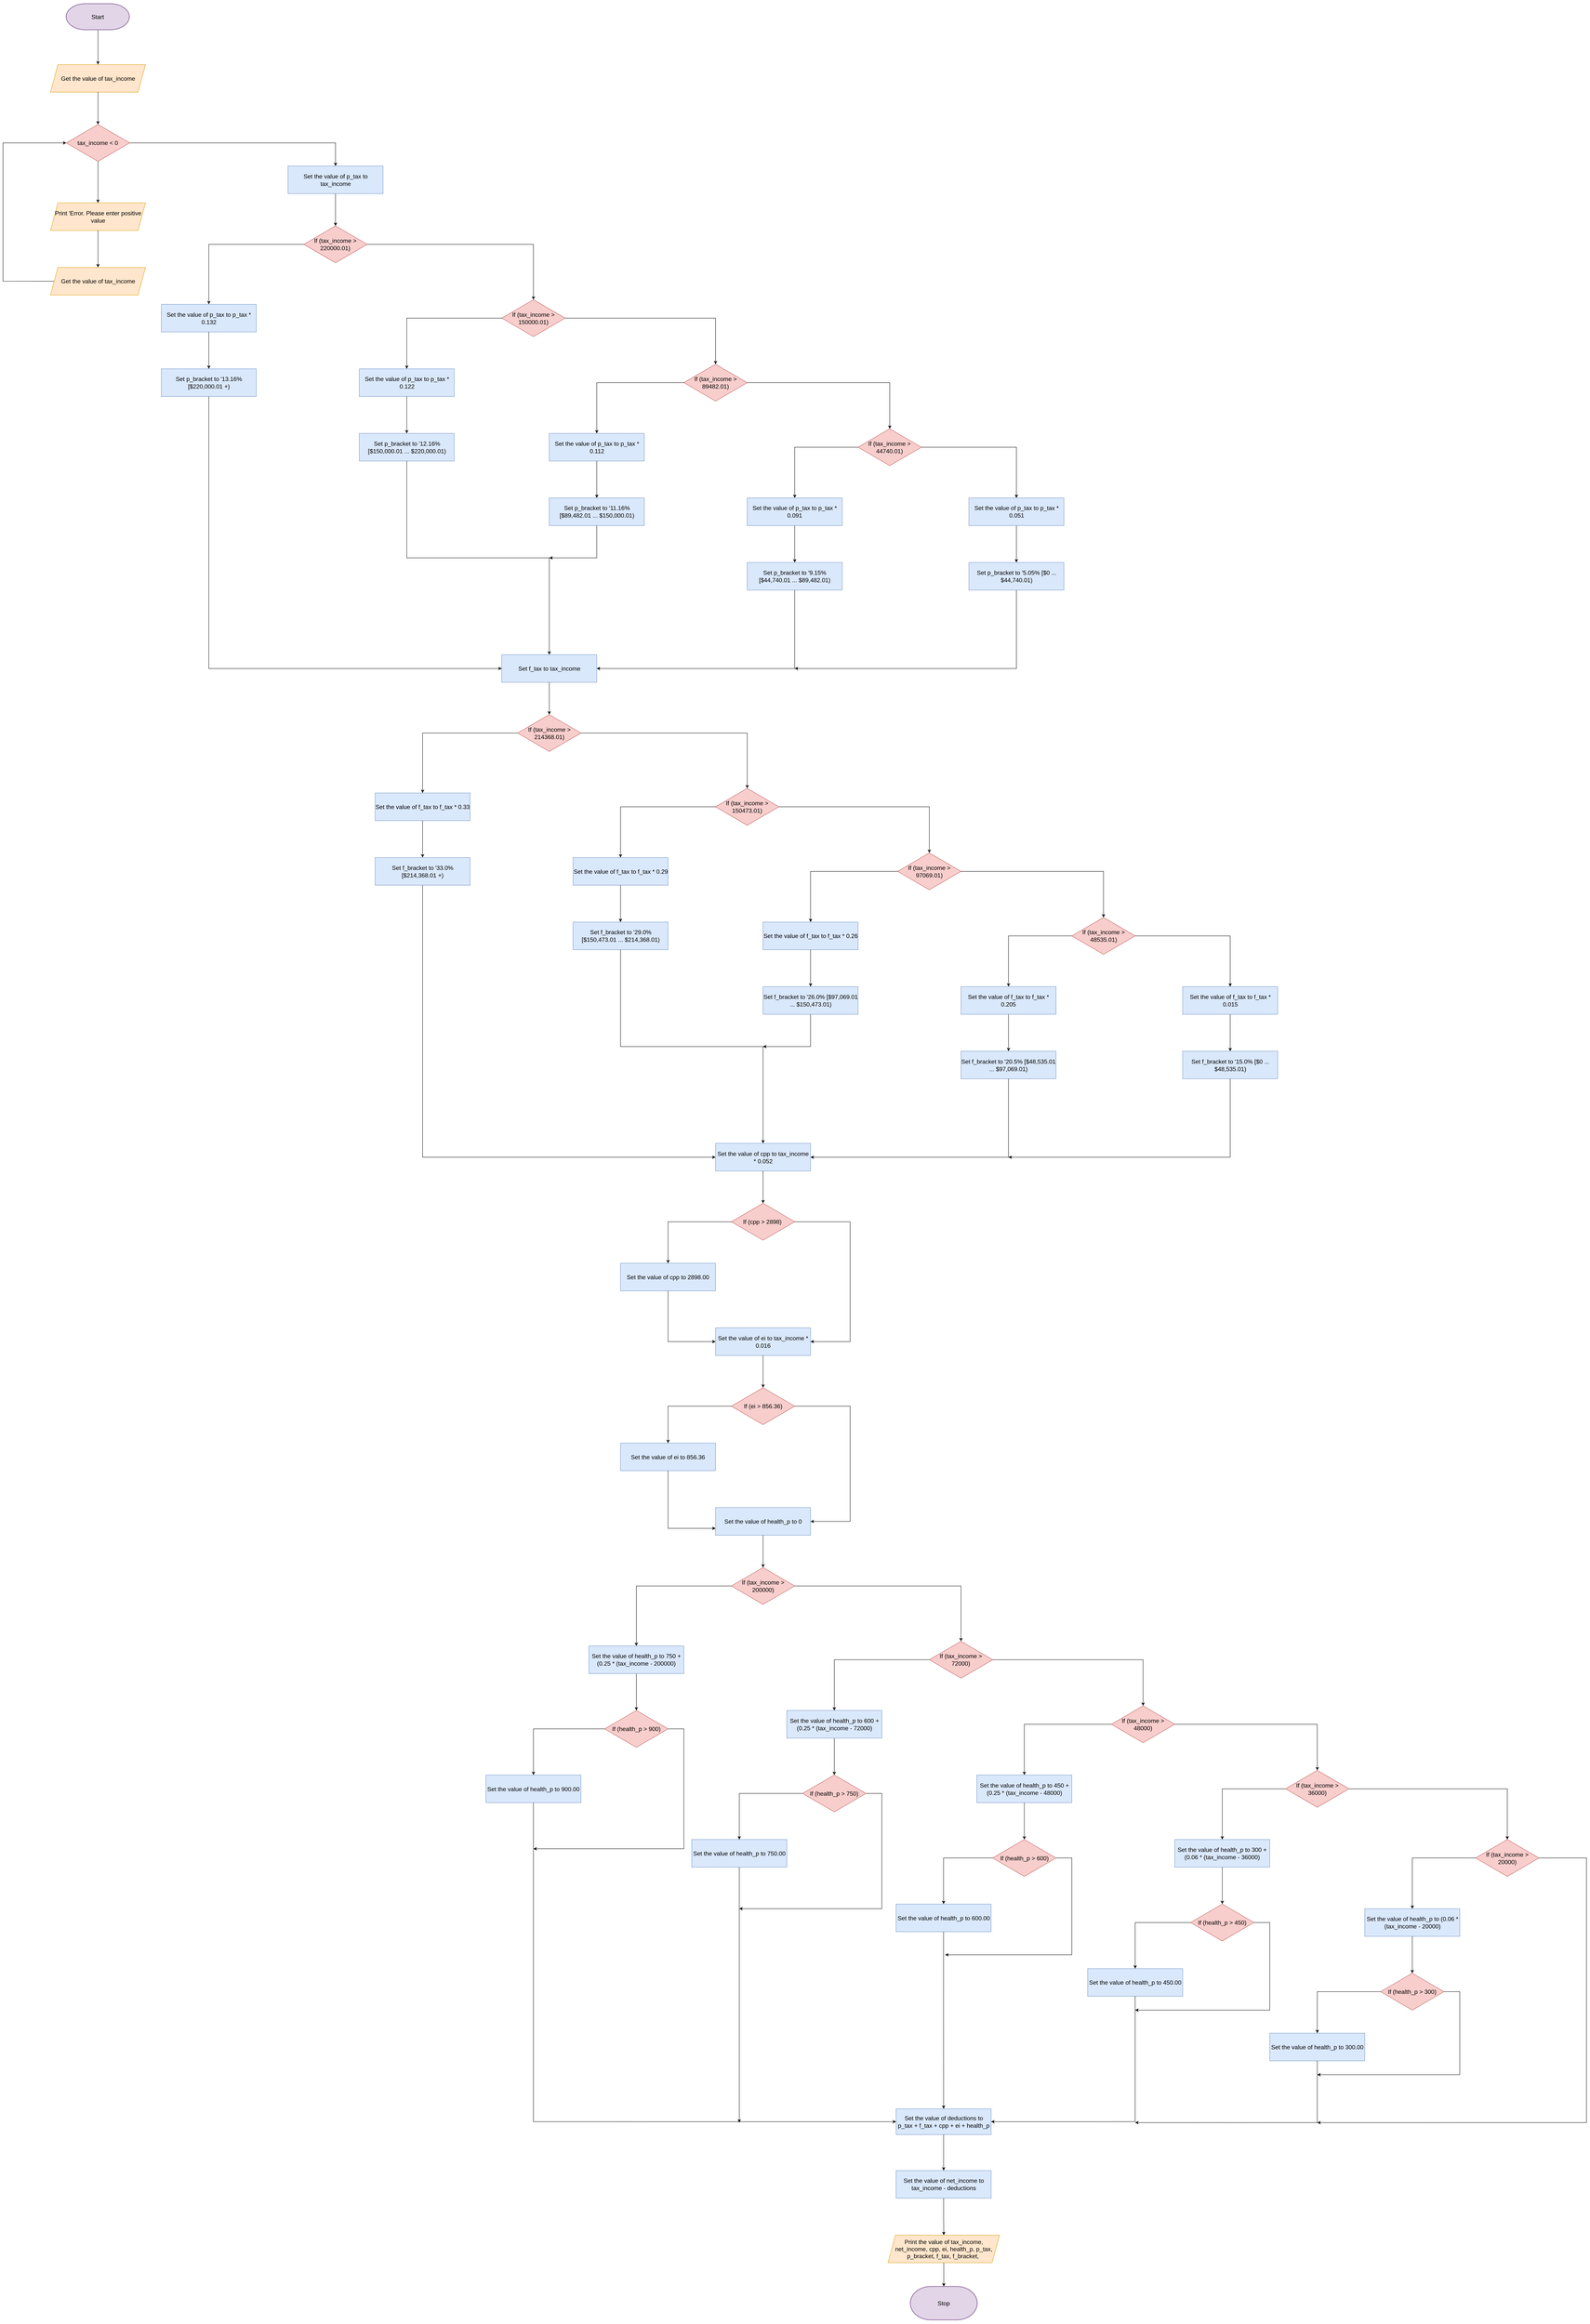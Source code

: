 <mxfile version="14.4.8" type="device"><diagram id="9PiyBF6uT5yYwU9E6iu2" name="Page-1"><mxGraphModel dx="2926" dy="1096" grid="1" gridSize="10" guides="1" tooltips="1" connect="1" arrows="1" fold="1" page="1" pageScale="1" pageWidth="850" pageHeight="1100" background="#ffffff" math="0" shadow="0"><root><mxCell id="0"/><mxCell id="1" parent="0"/><mxCell id="KqTqbx4utxWtxEspjC3V-145" value="" style="group;fillColor=#ffffff;fontSize=16;whiteSpace=wrap;html=1;movable=0;resizable=0;rotatable=0;deletable=0;editable=0;connectable=0;" parent="1" vertex="1" connectable="0"><mxGeometry x="-470" y="190" width="4260" height="6250" as="geometry"/></mxCell><mxCell id="GUfh9QVtUgMhpU-attUE-3" value="" style="edgeStyle=orthogonalEdgeStyle;rounded=0;orthogonalLoop=1;jettySize=auto;html=1;fontSize=16;" parent="KqTqbx4utxWtxEspjC3V-145" edge="1"><mxGeometry relative="1" as="geometry"><mxPoint x="255.6" y="173.611" as="targetPoint"/><mxPoint x="255.6" y="74.405" as="sourcePoint"/></mxGeometry></mxCell><mxCell id="GUfh9QVtUgMhpU-attUE-4" value="Get the value of tax_income" style="shape=parallelogram;perimeter=parallelogramPerimeter;whiteSpace=wrap;html=1;fixedSize=1;fillColor=#ffe6cc;strokeColor=#d79b00;fontSize=16;" parent="KqTqbx4utxWtxEspjC3V-145" vertex="1"><mxGeometry x="127.8" y="173.611" width="255.6" height="74.405" as="geometry"/></mxCell><mxCell id="GUfh9QVtUgMhpU-attUE-5" value="tax_income &amp;lt; 0" style="rhombus;whiteSpace=wrap;html=1;fillColor=#f8cecc;strokeColor=#b85450;fontSize=16;" parent="KqTqbx4utxWtxEspjC3V-145" vertex="1"><mxGeometry x="170.4" y="334.821" width="170.4" height="99.206" as="geometry"/></mxCell><mxCell id="GUfh9QVtUgMhpU-attUE-6" value="" style="edgeStyle=orthogonalEdgeStyle;rounded=0;orthogonalLoop=1;jettySize=auto;html=1;fontSize=16;" parent="KqTqbx4utxWtxEspjC3V-145" source="GUfh9QVtUgMhpU-attUE-4" target="GUfh9QVtUgMhpU-attUE-5" edge="1"><mxGeometry relative="1" as="geometry"/></mxCell><mxCell id="GUfh9QVtUgMhpU-attUE-7" value="Print 'Error. Please enter positive value" style="shape=parallelogram;perimeter=parallelogramPerimeter;whiteSpace=wrap;html=1;fixedSize=1;fillColor=#ffe6cc;strokeColor=#d79b00;fontSize=16;" parent="KqTqbx4utxWtxEspjC3V-145" vertex="1"><mxGeometry x="127.8" y="545.635" width="255.6" height="74.405" as="geometry"/></mxCell><mxCell id="GUfh9QVtUgMhpU-attUE-8" value="" style="edgeStyle=orthogonalEdgeStyle;rounded=0;orthogonalLoop=1;jettySize=auto;html=1;fontSize=16;" parent="KqTqbx4utxWtxEspjC3V-145" source="GUfh9QVtUgMhpU-attUE-5" target="GUfh9QVtUgMhpU-attUE-7" edge="1"><mxGeometry relative="1" as="geometry"/></mxCell><mxCell id="GUfh9QVtUgMhpU-attUE-11" style="edgeStyle=orthogonalEdgeStyle;rounded=0;orthogonalLoop=1;jettySize=auto;html=1;exitX=0;exitY=0.5;exitDx=0;exitDy=0;entryX=0;entryY=0.5;entryDx=0;entryDy=0;fontSize=16;" parent="KqTqbx4utxWtxEspjC3V-145" source="GUfh9QVtUgMhpU-attUE-9" target="GUfh9QVtUgMhpU-attUE-5" edge="1"><mxGeometry relative="1" as="geometry"><Array as="points"><mxPoint y="756.448"/><mxPoint y="384.425"/></Array></mxGeometry></mxCell><mxCell id="GUfh9QVtUgMhpU-attUE-9" value="Get the value of tax_income" style="shape=parallelogram;perimeter=parallelogramPerimeter;whiteSpace=wrap;html=1;fixedSize=1;fillColor=#ffe6cc;strokeColor=#d79b00;fontSize=16;" parent="KqTqbx4utxWtxEspjC3V-145" vertex="1"><mxGeometry x="127.8" y="719.246" width="255.6" height="74.405" as="geometry"/></mxCell><mxCell id="GUfh9QVtUgMhpU-attUE-10" value="" style="edgeStyle=orthogonalEdgeStyle;rounded=0;orthogonalLoop=1;jettySize=auto;html=1;fontSize=16;" parent="KqTqbx4utxWtxEspjC3V-145" source="GUfh9QVtUgMhpU-attUE-7" target="GUfh9QVtUgMhpU-attUE-9" edge="1"><mxGeometry relative="1" as="geometry"/></mxCell><mxCell id="GUfh9QVtUgMhpU-attUE-12" value="Set the value of p_tax to tax_income" style="whiteSpace=wrap;html=1;fillColor=#dae8fc;strokeColor=#6c8ebf;fontSize=16;" parent="KqTqbx4utxWtxEspjC3V-145" vertex="1"><mxGeometry x="766.8" y="446.429" width="255.6" height="74.405" as="geometry"/></mxCell><mxCell id="GUfh9QVtUgMhpU-attUE-13" value="" style="edgeStyle=orthogonalEdgeStyle;rounded=0;orthogonalLoop=1;jettySize=auto;html=1;fontSize=16;" parent="KqTqbx4utxWtxEspjC3V-145" source="GUfh9QVtUgMhpU-attUE-5" target="GUfh9QVtUgMhpU-attUE-12" edge="1"><mxGeometry relative="1" as="geometry"/></mxCell><mxCell id="GUfh9QVtUgMhpU-attUE-14" value="If (tax_income &amp;gt; 220000.01)" style="rhombus;whiteSpace=wrap;html=1;fillColor=#f8cecc;strokeColor=#b85450;fontSize=16;" parent="KqTqbx4utxWtxEspjC3V-145" vertex="1"><mxGeometry x="809.4" y="607.639" width="170.4" height="99.206" as="geometry"/></mxCell><mxCell id="GUfh9QVtUgMhpU-attUE-15" value="" style="edgeStyle=orthogonalEdgeStyle;rounded=0;orthogonalLoop=1;jettySize=auto;html=1;fontSize=16;" parent="KqTqbx4utxWtxEspjC3V-145" source="GUfh9QVtUgMhpU-attUE-12" target="GUfh9QVtUgMhpU-attUE-14" edge="1"><mxGeometry relative="1" as="geometry"/></mxCell><mxCell id="GUfh9QVtUgMhpU-attUE-16" value="Set the value of p_tax to p_tax * 0.132" style="whiteSpace=wrap;html=1;fillColor=#dae8fc;strokeColor=#6c8ebf;fontSize=16;" parent="KqTqbx4utxWtxEspjC3V-145" vertex="1"><mxGeometry x="426" y="818.452" width="255.6" height="74.405" as="geometry"/></mxCell><mxCell id="GUfh9QVtUgMhpU-attUE-17" value="" style="edgeStyle=orthogonalEdgeStyle;rounded=0;orthogonalLoop=1;jettySize=auto;html=1;fontSize=16;" parent="KqTqbx4utxWtxEspjC3V-145" source="GUfh9QVtUgMhpU-attUE-14" target="GUfh9QVtUgMhpU-attUE-16" edge="1"><mxGeometry relative="1" as="geometry"/></mxCell><mxCell id="GUfh9QVtUgMhpU-attUE-18" value="Set p_bracket to '13.16% [$220,000.01 +)" style="whiteSpace=wrap;html=1;fillColor=#dae8fc;strokeColor=#6c8ebf;fontSize=16;" parent="KqTqbx4utxWtxEspjC3V-145" vertex="1"><mxGeometry x="426" y="992.063" width="255.6" height="74.405" as="geometry"/></mxCell><mxCell id="GUfh9QVtUgMhpU-attUE-19" value="" style="edgeStyle=orthogonalEdgeStyle;rounded=0;orthogonalLoop=1;jettySize=auto;html=1;fontSize=16;" parent="KqTqbx4utxWtxEspjC3V-145" source="GUfh9QVtUgMhpU-attUE-16" target="GUfh9QVtUgMhpU-attUE-18" edge="1"><mxGeometry relative="1" as="geometry"/></mxCell><mxCell id="GUfh9QVtUgMhpU-attUE-20" value="&lt;span style=&quot;font-size: 16px;&quot;&gt;If (tax_income &amp;gt; 150000.01)&lt;/span&gt;" style="rhombus;whiteSpace=wrap;html=1;fillColor=#f8cecc;strokeColor=#b85450;fontSize=16;" parent="KqTqbx4utxWtxEspjC3V-145" vertex="1"><mxGeometry x="1341.9" y="806.052" width="170.4" height="99.206" as="geometry"/></mxCell><mxCell id="GUfh9QVtUgMhpU-attUE-21" value="" style="edgeStyle=orthogonalEdgeStyle;rounded=0;orthogonalLoop=1;jettySize=auto;html=1;fontSize=16;" parent="KqTqbx4utxWtxEspjC3V-145" source="GUfh9QVtUgMhpU-attUE-14" target="GUfh9QVtUgMhpU-attUE-20" edge="1"><mxGeometry relative="1" as="geometry"/></mxCell><mxCell id="GUfh9QVtUgMhpU-attUE-22" value="&lt;span style=&quot;font-size: 16px;&quot;&gt;Set the value of p_tax to p_tax * 0.122&lt;/span&gt;" style="whiteSpace=wrap;html=1;fillColor=#dae8fc;strokeColor=#6c8ebf;fontSize=16;" parent="KqTqbx4utxWtxEspjC3V-145" vertex="1"><mxGeometry x="958.5" y="992.063" width="255.6" height="74.405" as="geometry"/></mxCell><mxCell id="GUfh9QVtUgMhpU-attUE-23" value="" style="edgeStyle=orthogonalEdgeStyle;rounded=0;orthogonalLoop=1;jettySize=auto;html=1;fontSize=16;" parent="KqTqbx4utxWtxEspjC3V-145" source="GUfh9QVtUgMhpU-attUE-20" target="GUfh9QVtUgMhpU-attUE-22" edge="1"><mxGeometry relative="1" as="geometry"/></mxCell><mxCell id="GUfh9QVtUgMhpU-attUE-24" value="&lt;span style=&quot;font-size: 16px;&quot;&gt;Set p_bracket to '12.16% [$150,000.01 ... $220,000.01)&lt;/span&gt;" style="whiteSpace=wrap;html=1;fillColor=#dae8fc;strokeColor=#6c8ebf;fontSize=16;" parent="KqTqbx4utxWtxEspjC3V-145" vertex="1"><mxGeometry x="958.5" y="1165.675" width="255.6" height="74.405" as="geometry"/></mxCell><mxCell id="GUfh9QVtUgMhpU-attUE-25" value="" style="edgeStyle=orthogonalEdgeStyle;rounded=0;orthogonalLoop=1;jettySize=auto;html=1;fontSize=16;" parent="KqTqbx4utxWtxEspjC3V-145" source="GUfh9QVtUgMhpU-attUE-22" target="GUfh9QVtUgMhpU-attUE-24" edge="1"><mxGeometry relative="1" as="geometry"/></mxCell><mxCell id="GUfh9QVtUgMhpU-attUE-26" value="&lt;span style=&quot;font-size: 16px;&quot;&gt;If (tax_income &amp;gt; 89482.01)&lt;/span&gt;" style="rhombus;whiteSpace=wrap;html=1;fillColor=#f8cecc;strokeColor=#b85450;fontSize=16;" parent="KqTqbx4utxWtxEspjC3V-145" vertex="1"><mxGeometry x="1831.8" y="979.663" width="170.4" height="99.206" as="geometry"/></mxCell><mxCell id="GUfh9QVtUgMhpU-attUE-27" value="" style="edgeStyle=orthogonalEdgeStyle;rounded=0;orthogonalLoop=1;jettySize=auto;html=1;fontSize=16;" parent="KqTqbx4utxWtxEspjC3V-145" source="GUfh9QVtUgMhpU-attUE-20" target="GUfh9QVtUgMhpU-attUE-26" edge="1"><mxGeometry relative="1" as="geometry"/></mxCell><mxCell id="GUfh9QVtUgMhpU-attUE-28" value="&lt;span style=&quot;font-size: 16px;&quot;&gt;Set the value of p_tax to p_tax * 0.112&lt;/span&gt;" style="whiteSpace=wrap;html=1;fillColor=#dae8fc;strokeColor=#6c8ebf;fontSize=16;" parent="KqTqbx4utxWtxEspjC3V-145" vertex="1"><mxGeometry x="1469.7" y="1165.675" width="255.6" height="74.405" as="geometry"/></mxCell><mxCell id="GUfh9QVtUgMhpU-attUE-29" value="" style="edgeStyle=orthogonalEdgeStyle;rounded=0;orthogonalLoop=1;jettySize=auto;html=1;fontSize=16;" parent="KqTqbx4utxWtxEspjC3V-145" source="GUfh9QVtUgMhpU-attUE-26" target="GUfh9QVtUgMhpU-attUE-28" edge="1"><mxGeometry relative="1" as="geometry"/></mxCell><mxCell id="KqTqbx4utxWtxEspjC3V-4" style="edgeStyle=orthogonalEdgeStyle;rounded=0;orthogonalLoop=1;jettySize=auto;html=1;exitX=0.5;exitY=1;exitDx=0;exitDy=0;fontSize=16;" parent="KqTqbx4utxWtxEspjC3V-145" source="GUfh9QVtUgMhpU-attUE-30" edge="1"><mxGeometry relative="1" as="geometry"><mxPoint x="1469.7" y="1500.496" as="targetPoint"/><Array as="points"><mxPoint x="1597.5" y="1500.496"/><mxPoint x="1469.7" y="1500.496"/></Array></mxGeometry></mxCell><mxCell id="GUfh9QVtUgMhpU-attUE-30" value="&lt;span style=&quot;font-size: 16px;&quot;&gt;Set p_bracket to '11.16% [$89,482.01 ... $150,000.01)&lt;/span&gt;" style="whiteSpace=wrap;html=1;fillColor=#dae8fc;strokeColor=#6c8ebf;fontSize=16;" parent="KqTqbx4utxWtxEspjC3V-145" vertex="1"><mxGeometry x="1469.7" y="1339.286" width="255.6" height="74.405" as="geometry"/></mxCell><mxCell id="GUfh9QVtUgMhpU-attUE-31" value="" style="edgeStyle=orthogonalEdgeStyle;rounded=0;orthogonalLoop=1;jettySize=auto;html=1;fontSize=16;" parent="KqTqbx4utxWtxEspjC3V-145" source="GUfh9QVtUgMhpU-attUE-28" target="GUfh9QVtUgMhpU-attUE-30" edge="1"><mxGeometry relative="1" as="geometry"/></mxCell><mxCell id="GUfh9QVtUgMhpU-attUE-32" value="&lt;span style=&quot;white-space: normal; font-size: 16px;&quot;&gt;If (tax_income &amp;gt; 44740.01)&lt;/span&gt;" style="rhombus;whiteSpace=wrap;html=1;fillColor=#f8cecc;strokeColor=#b85450;fontSize=16;" parent="KqTqbx4utxWtxEspjC3V-145" vertex="1"><mxGeometry x="2300.4" y="1153.274" width="170.4" height="99.206" as="geometry"/></mxCell><mxCell id="GUfh9QVtUgMhpU-attUE-33" value="" style="edgeStyle=orthogonalEdgeStyle;rounded=0;orthogonalLoop=1;jettySize=auto;html=1;fontSize=16;" parent="KqTqbx4utxWtxEspjC3V-145" source="GUfh9QVtUgMhpU-attUE-26" target="GUfh9QVtUgMhpU-attUE-32" edge="1"><mxGeometry relative="1" as="geometry"/></mxCell><mxCell id="GUfh9QVtUgMhpU-attUE-34" value="&lt;span style=&quot;font-size: 16px;&quot;&gt;Set the value of p_tax to p_tax * 0.091&lt;/span&gt;" style="whiteSpace=wrap;html=1;fillColor=#dae8fc;strokeColor=#6c8ebf;fontSize=16;" parent="KqTqbx4utxWtxEspjC3V-145" vertex="1"><mxGeometry x="2002.2" y="1339.286" width="255.6" height="74.405" as="geometry"/></mxCell><mxCell id="GUfh9QVtUgMhpU-attUE-35" value="" style="edgeStyle=orthogonalEdgeStyle;rounded=0;orthogonalLoop=1;jettySize=auto;html=1;fontSize=16;" parent="KqTqbx4utxWtxEspjC3V-145" source="GUfh9QVtUgMhpU-attUE-32" target="GUfh9QVtUgMhpU-attUE-34" edge="1"><mxGeometry relative="1" as="geometry"/></mxCell><mxCell id="GUfh9QVtUgMhpU-attUE-36" value="&lt;span style=&quot;font-size: 16px;&quot;&gt;Set p_bracket to '9.15% [$44,740.01 ... $89,482.01)&lt;/span&gt;" style="whiteSpace=wrap;html=1;fillColor=#dae8fc;strokeColor=#6c8ebf;fontSize=16;" parent="KqTqbx4utxWtxEspjC3V-145" vertex="1"><mxGeometry x="2002.2" y="1512.897" width="255.6" height="74.405" as="geometry"/></mxCell><mxCell id="GUfh9QVtUgMhpU-attUE-37" value="" style="edgeStyle=orthogonalEdgeStyle;rounded=0;orthogonalLoop=1;jettySize=auto;html=1;fontSize=16;" parent="KqTqbx4utxWtxEspjC3V-145" source="GUfh9QVtUgMhpU-attUE-34" target="GUfh9QVtUgMhpU-attUE-36" edge="1"><mxGeometry relative="1" as="geometry"/></mxCell><mxCell id="GUfh9QVtUgMhpU-attUE-41" value="&lt;span style=&quot;font-size: 16px;&quot;&gt;Set the value of p_tax to p_tax * 0.051&lt;/span&gt;" style="whiteSpace=wrap;html=1;fillColor=#dae8fc;strokeColor=#6c8ebf;fontSize=16;" parent="KqTqbx4utxWtxEspjC3V-145" vertex="1"><mxGeometry x="2598.6" y="1339.286" width="255.6" height="74.405" as="geometry"/></mxCell><mxCell id="GUfh9QVtUgMhpU-attUE-42" value="" style="edgeStyle=orthogonalEdgeStyle;rounded=0;orthogonalLoop=1;jettySize=auto;html=1;fontSize=16;" parent="KqTqbx4utxWtxEspjC3V-145" source="GUfh9QVtUgMhpU-attUE-32" target="GUfh9QVtUgMhpU-attUE-41" edge="1"><mxGeometry relative="1" as="geometry"/></mxCell><mxCell id="KqTqbx4utxWtxEspjC3V-6" style="edgeStyle=orthogonalEdgeStyle;rounded=0;orthogonalLoop=1;jettySize=auto;html=1;exitX=0.5;exitY=1;exitDx=0;exitDy=0;fontSize=16;" parent="KqTqbx4utxWtxEspjC3V-145" source="GUfh9QVtUgMhpU-attUE-43" edge="1"><mxGeometry relative="1" as="geometry"><mxPoint x="2130" y="1798.115" as="targetPoint"/><Array as="points"><mxPoint x="2726.4" y="1798.115"/></Array></mxGeometry></mxCell><mxCell id="GUfh9QVtUgMhpU-attUE-43" value="&lt;span style=&quot;font-size: 16px;&quot;&gt;Set p_bracket to '5.05% [$0 ... $44,740.01)&lt;/span&gt;" style="whiteSpace=wrap;html=1;fillColor=#dae8fc;strokeColor=#6c8ebf;fontSize=16;" parent="KqTqbx4utxWtxEspjC3V-145" vertex="1"><mxGeometry x="2598.6" y="1512.897" width="255.6" height="74.405" as="geometry"/></mxCell><mxCell id="GUfh9QVtUgMhpU-attUE-44" value="" style="edgeStyle=orthogonalEdgeStyle;rounded=0;orthogonalLoop=1;jettySize=auto;html=1;fontSize=16;" parent="KqTqbx4utxWtxEspjC3V-145" source="GUfh9QVtUgMhpU-attUE-41" target="GUfh9QVtUgMhpU-attUE-43" edge="1"><mxGeometry relative="1" as="geometry"/></mxCell><mxCell id="KqTqbx4utxWtxEspjC3V-1" value="Set f_tax to tax_income" style="rounded=0;whiteSpace=wrap;html=1;fillColor=#dae8fc;strokeColor=#6c8ebf;fontSize=16;" parent="KqTqbx4utxWtxEspjC3V-145" vertex="1"><mxGeometry x="1341.9" y="1760.913" width="255.6" height="74.405" as="geometry"/></mxCell><mxCell id="KqTqbx4utxWtxEspjC3V-2" style="edgeStyle=orthogonalEdgeStyle;rounded=0;orthogonalLoop=1;jettySize=auto;html=1;exitX=0.5;exitY=1;exitDx=0;exitDy=0;entryX=0;entryY=0.5;entryDx=0;entryDy=0;fontSize=16;" parent="KqTqbx4utxWtxEspjC3V-145" source="GUfh9QVtUgMhpU-attUE-18" target="KqTqbx4utxWtxEspjC3V-1" edge="1"><mxGeometry relative="1" as="geometry"/></mxCell><mxCell id="KqTqbx4utxWtxEspjC3V-3" style="edgeStyle=orthogonalEdgeStyle;rounded=0;orthogonalLoop=1;jettySize=auto;html=1;exitX=0.5;exitY=1;exitDx=0;exitDy=0;entryX=0.5;entryY=0;entryDx=0;entryDy=0;fontSize=16;" parent="KqTqbx4utxWtxEspjC3V-145" source="GUfh9QVtUgMhpU-attUE-24" target="KqTqbx4utxWtxEspjC3V-1" edge="1"><mxGeometry relative="1" as="geometry"/></mxCell><mxCell id="KqTqbx4utxWtxEspjC3V-5" style="edgeStyle=orthogonalEdgeStyle;rounded=0;orthogonalLoop=1;jettySize=auto;html=1;exitX=0.5;exitY=1;exitDx=0;exitDy=0;entryX=1;entryY=0.5;entryDx=0;entryDy=0;fontSize=16;" parent="KqTqbx4utxWtxEspjC3V-145" source="GUfh9QVtUgMhpU-attUE-36" target="KqTqbx4utxWtxEspjC3V-1" edge="1"><mxGeometry relative="1" as="geometry"/></mxCell><mxCell id="KqTqbx4utxWtxEspjC3V-10" value="If (tax_income &amp;gt; 214368.01)" style="rhombus;whiteSpace=wrap;html=1;fillColor=#f8cecc;strokeColor=#b85450;fontSize=16;" parent="KqTqbx4utxWtxEspjC3V-145" vertex="1"><mxGeometry x="1384.5" y="1922.123" width="170.4" height="99.206" as="geometry"/></mxCell><mxCell id="KqTqbx4utxWtxEspjC3V-41" style="edgeStyle=orthogonalEdgeStyle;rounded=0;orthogonalLoop=1;jettySize=auto;html=1;exitX=0.5;exitY=1;exitDx=0;exitDy=0;entryX=0.5;entryY=0;entryDx=0;entryDy=0;fontSize=16;" parent="KqTqbx4utxWtxEspjC3V-145" source="KqTqbx4utxWtxEspjC3V-1" target="KqTqbx4utxWtxEspjC3V-10" edge="1"><mxGeometry relative="1" as="geometry"/></mxCell><mxCell id="KqTqbx4utxWtxEspjC3V-12" value="Set the value of f_tax to f_tax * 0.33" style="whiteSpace=wrap;html=1;fillColor=#dae8fc;strokeColor=#6c8ebf;fontSize=16;" parent="KqTqbx4utxWtxEspjC3V-145" vertex="1"><mxGeometry x="1001.1" y="2132.937" width="255.6" height="74.405" as="geometry"/></mxCell><mxCell id="KqTqbx4utxWtxEspjC3V-8" value="" style="edgeStyle=orthogonalEdgeStyle;rounded=0;orthogonalLoop=1;jettySize=auto;html=1;fontSize=16;" parent="KqTqbx4utxWtxEspjC3V-145" source="KqTqbx4utxWtxEspjC3V-10" target="KqTqbx4utxWtxEspjC3V-12" edge="1"><mxGeometry relative="1" as="geometry"/></mxCell><mxCell id="KqTqbx4utxWtxEspjC3V-14" value="Set f_bracket to '33.0% [$214,368.01 +)" style="whiteSpace=wrap;html=1;fillColor=#dae8fc;strokeColor=#6c8ebf;fontSize=16;" parent="KqTqbx4utxWtxEspjC3V-145" vertex="1"><mxGeometry x="1001.1" y="2306.548" width="255.6" height="74.405" as="geometry"/></mxCell><mxCell id="KqTqbx4utxWtxEspjC3V-11" value="" style="edgeStyle=orthogonalEdgeStyle;rounded=0;orthogonalLoop=1;jettySize=auto;html=1;fontSize=16;" parent="KqTqbx4utxWtxEspjC3V-145" source="KqTqbx4utxWtxEspjC3V-12" target="KqTqbx4utxWtxEspjC3V-14" edge="1"><mxGeometry relative="1" as="geometry"/></mxCell><mxCell id="KqTqbx4utxWtxEspjC3V-17" value="&lt;span style=&quot;font-size: 16px;&quot;&gt;If (tax_income &amp;gt; 150473.01)&lt;/span&gt;" style="rhombus;whiteSpace=wrap;html=1;fillColor=#f8cecc;strokeColor=#b85450;fontSize=16;" parent="KqTqbx4utxWtxEspjC3V-145" vertex="1"><mxGeometry x="1917" y="2120.536" width="170.4" height="99.206" as="geometry"/></mxCell><mxCell id="KqTqbx4utxWtxEspjC3V-9" value="" style="edgeStyle=orthogonalEdgeStyle;rounded=0;orthogonalLoop=1;jettySize=auto;html=1;fontSize=16;" parent="KqTqbx4utxWtxEspjC3V-145" source="KqTqbx4utxWtxEspjC3V-10" target="KqTqbx4utxWtxEspjC3V-17" edge="1"><mxGeometry relative="1" as="geometry"/></mxCell><mxCell id="KqTqbx4utxWtxEspjC3V-19" value="&lt;span style=&quot;font-size: 16px;&quot;&gt;Set the value of f_tax to f_tax * 0.29&lt;/span&gt;" style="whiteSpace=wrap;html=1;fillColor=#dae8fc;strokeColor=#6c8ebf;fontSize=16;" parent="KqTqbx4utxWtxEspjC3V-145" vertex="1"><mxGeometry x="1533.6" y="2306.548" width="255.6" height="74.405" as="geometry"/></mxCell><mxCell id="KqTqbx4utxWtxEspjC3V-15" value="" style="edgeStyle=orthogonalEdgeStyle;rounded=0;orthogonalLoop=1;jettySize=auto;html=1;fontSize=16;" parent="KqTqbx4utxWtxEspjC3V-145" source="KqTqbx4utxWtxEspjC3V-17" target="KqTqbx4utxWtxEspjC3V-19" edge="1"><mxGeometry relative="1" as="geometry"/></mxCell><mxCell id="KqTqbx4utxWtxEspjC3V-21" value="&lt;span style=&quot;font-size: 16px;&quot;&gt;Set f_bracket to '29.0% [$150,473.01 ... $214,368.01)&lt;/span&gt;" style="whiteSpace=wrap;html=1;fillColor=#dae8fc;strokeColor=#6c8ebf;fontSize=16;" parent="KqTqbx4utxWtxEspjC3V-145" vertex="1"><mxGeometry x="1533.6" y="2480.159" width="255.6" height="74.405" as="geometry"/></mxCell><mxCell id="KqTqbx4utxWtxEspjC3V-18" value="" style="edgeStyle=orthogonalEdgeStyle;rounded=0;orthogonalLoop=1;jettySize=auto;html=1;fontSize=16;" parent="KqTqbx4utxWtxEspjC3V-145" source="KqTqbx4utxWtxEspjC3V-19" target="KqTqbx4utxWtxEspjC3V-21" edge="1"><mxGeometry relative="1" as="geometry"/></mxCell><mxCell id="KqTqbx4utxWtxEspjC3V-24" value="&lt;span style=&quot;font-size: 16px;&quot;&gt;If (tax_income &amp;gt; 97069.01)&lt;/span&gt;" style="rhombus;whiteSpace=wrap;html=1;fillColor=#f8cecc;strokeColor=#b85450;fontSize=16;" parent="KqTqbx4utxWtxEspjC3V-145" vertex="1"><mxGeometry x="2406.9" y="2294.147" width="170.4" height="99.206" as="geometry"/></mxCell><mxCell id="KqTqbx4utxWtxEspjC3V-16" value="" style="edgeStyle=orthogonalEdgeStyle;rounded=0;orthogonalLoop=1;jettySize=auto;html=1;fontSize=16;" parent="KqTqbx4utxWtxEspjC3V-145" source="KqTqbx4utxWtxEspjC3V-17" target="KqTqbx4utxWtxEspjC3V-24" edge="1"><mxGeometry relative="1" as="geometry"/></mxCell><mxCell id="KqTqbx4utxWtxEspjC3V-26" value="&lt;span style=&quot;font-size: 16px;&quot;&gt;Set the value of f_tax to f_tax * 0.26&lt;/span&gt;" style="whiteSpace=wrap;html=1;fillColor=#dae8fc;strokeColor=#6c8ebf;fontSize=16;" parent="KqTqbx4utxWtxEspjC3V-145" vertex="1"><mxGeometry x="2044.8" y="2480.159" width="255.6" height="74.405" as="geometry"/></mxCell><mxCell id="KqTqbx4utxWtxEspjC3V-22" value="" style="edgeStyle=orthogonalEdgeStyle;rounded=0;orthogonalLoop=1;jettySize=auto;html=1;fontSize=16;" parent="KqTqbx4utxWtxEspjC3V-145" source="KqTqbx4utxWtxEspjC3V-24" target="KqTqbx4utxWtxEspjC3V-26" edge="1"><mxGeometry relative="1" as="geometry"/></mxCell><mxCell id="KqTqbx4utxWtxEspjC3V-27" style="edgeStyle=orthogonalEdgeStyle;rounded=0;orthogonalLoop=1;jettySize=auto;html=1;exitX=0.5;exitY=1;exitDx=0;exitDy=0;fontSize=16;" parent="KqTqbx4utxWtxEspjC3V-145" source="KqTqbx4utxWtxEspjC3V-28" edge="1"><mxGeometry relative="1" as="geometry"><mxPoint x="2044.8" y="2814.98" as="targetPoint"/><Array as="points"><mxPoint x="2172.6" y="2814.98"/><mxPoint x="2044.8" y="2814.98"/></Array></mxGeometry></mxCell><mxCell id="KqTqbx4utxWtxEspjC3V-28" value="&lt;span style=&quot;font-size: 16px;&quot;&gt;Set f_bracket to '26.0% [$97,069.01 ... $150,473.01)&lt;/span&gt;" style="whiteSpace=wrap;html=1;fillColor=#dae8fc;strokeColor=#6c8ebf;fontSize=16;" parent="KqTqbx4utxWtxEspjC3V-145" vertex="1"><mxGeometry x="2044.8" y="2653.77" width="255.6" height="74.405" as="geometry"/></mxCell><mxCell id="KqTqbx4utxWtxEspjC3V-25" value="" style="edgeStyle=orthogonalEdgeStyle;rounded=0;orthogonalLoop=1;jettySize=auto;html=1;fontSize=16;" parent="KqTqbx4utxWtxEspjC3V-145" source="KqTqbx4utxWtxEspjC3V-26" target="KqTqbx4utxWtxEspjC3V-28" edge="1"><mxGeometry relative="1" as="geometry"/></mxCell><mxCell id="KqTqbx4utxWtxEspjC3V-31" value="&lt;span style=&quot;white-space: normal; font-size: 16px;&quot;&gt;If (tax_income &amp;gt; 48535.01)&lt;/span&gt;" style="rhombus;whiteSpace=wrap;html=1;fillColor=#f8cecc;strokeColor=#b85450;fontSize=16;" parent="KqTqbx4utxWtxEspjC3V-145" vertex="1"><mxGeometry x="2875.5" y="2467.758" width="170.4" height="99.206" as="geometry"/></mxCell><mxCell id="KqTqbx4utxWtxEspjC3V-23" value="" style="edgeStyle=orthogonalEdgeStyle;rounded=0;orthogonalLoop=1;jettySize=auto;html=1;fontSize=16;" parent="KqTqbx4utxWtxEspjC3V-145" source="KqTqbx4utxWtxEspjC3V-24" target="KqTqbx4utxWtxEspjC3V-31" edge="1"><mxGeometry relative="1" as="geometry"/></mxCell><mxCell id="KqTqbx4utxWtxEspjC3V-33" value="&lt;span style=&quot;font-size: 16px;&quot;&gt;Set the value of f_tax to f_tax * 0.205&lt;/span&gt;" style="whiteSpace=wrap;html=1;fillColor=#dae8fc;strokeColor=#6c8ebf;fontSize=16;" parent="KqTqbx4utxWtxEspjC3V-145" vertex="1"><mxGeometry x="2577.3" y="2653.77" width="255.6" height="74.405" as="geometry"/></mxCell><mxCell id="KqTqbx4utxWtxEspjC3V-29" value="" style="edgeStyle=orthogonalEdgeStyle;rounded=0;orthogonalLoop=1;jettySize=auto;html=1;fontSize=16;" parent="KqTqbx4utxWtxEspjC3V-145" source="KqTqbx4utxWtxEspjC3V-31" target="KqTqbx4utxWtxEspjC3V-33" edge="1"><mxGeometry relative="1" as="geometry"/></mxCell><mxCell id="KqTqbx4utxWtxEspjC3V-35" value="&lt;span style=&quot;font-size: 16px;&quot;&gt;Set f_bracket to '20.5% [$48,535.01 ... $97,069.01)&lt;/span&gt;" style="whiteSpace=wrap;html=1;fillColor=#dae8fc;strokeColor=#6c8ebf;fontSize=16;" parent="KqTqbx4utxWtxEspjC3V-145" vertex="1"><mxGeometry x="2577.3" y="2827.381" width="255.6" height="74.405" as="geometry"/></mxCell><mxCell id="KqTqbx4utxWtxEspjC3V-32" value="" style="edgeStyle=orthogonalEdgeStyle;rounded=0;orthogonalLoop=1;jettySize=auto;html=1;fontSize=16;" parent="KqTqbx4utxWtxEspjC3V-145" source="KqTqbx4utxWtxEspjC3V-33" target="KqTqbx4utxWtxEspjC3V-35" edge="1"><mxGeometry relative="1" as="geometry"/></mxCell><mxCell id="KqTqbx4utxWtxEspjC3V-37" value="&lt;span style=&quot;font-size: 16px;&quot;&gt;Set the value of f_tax to f_tax * 0.015&lt;/span&gt;" style="whiteSpace=wrap;html=1;fillColor=#dae8fc;strokeColor=#6c8ebf;fontSize=16;" parent="KqTqbx4utxWtxEspjC3V-145" vertex="1"><mxGeometry x="3173.7" y="2653.77" width="255.6" height="74.405" as="geometry"/></mxCell><mxCell id="KqTqbx4utxWtxEspjC3V-30" value="" style="edgeStyle=orthogonalEdgeStyle;rounded=0;orthogonalLoop=1;jettySize=auto;html=1;fontSize=16;" parent="KqTqbx4utxWtxEspjC3V-145" source="KqTqbx4utxWtxEspjC3V-31" target="KqTqbx4utxWtxEspjC3V-37" edge="1"><mxGeometry relative="1" as="geometry"/></mxCell><mxCell id="KqTqbx4utxWtxEspjC3V-38" style="edgeStyle=orthogonalEdgeStyle;rounded=0;orthogonalLoop=1;jettySize=auto;html=1;exitX=0.5;exitY=1;exitDx=0;exitDy=0;fontSize=16;" parent="KqTqbx4utxWtxEspjC3V-145" source="KqTqbx4utxWtxEspjC3V-39" edge="1"><mxGeometry relative="1" as="geometry"><mxPoint x="2705.1" y="3112.599" as="targetPoint"/><Array as="points"><mxPoint x="3301.5" y="3112.599"/></Array></mxGeometry></mxCell><mxCell id="KqTqbx4utxWtxEspjC3V-39" value="&lt;span style=&quot;font-size: 16px;&quot;&gt;Set f_bracket to '15.0% [$0 ... $48,535.01)&lt;/span&gt;" style="whiteSpace=wrap;html=1;fillColor=#dae8fc;strokeColor=#6c8ebf;fontSize=16;" parent="KqTqbx4utxWtxEspjC3V-145" vertex="1"><mxGeometry x="3173.7" y="2827.381" width="255.6" height="74.405" as="geometry"/></mxCell><mxCell id="KqTqbx4utxWtxEspjC3V-36" value="" style="edgeStyle=orthogonalEdgeStyle;rounded=0;orthogonalLoop=1;jettySize=auto;html=1;fontSize=16;" parent="KqTqbx4utxWtxEspjC3V-145" source="KqTqbx4utxWtxEspjC3V-37" target="KqTqbx4utxWtxEspjC3V-39" edge="1"><mxGeometry relative="1" as="geometry"/></mxCell><mxCell id="KqTqbx4utxWtxEspjC3V-40" value="Set the value of cpp to tax_income * 0.052" style="rounded=0;whiteSpace=wrap;html=1;fillColor=#dae8fc;strokeColor=#6c8ebf;fontSize=16;" parent="KqTqbx4utxWtxEspjC3V-145" vertex="1"><mxGeometry x="1917" y="3075.397" width="255.6" height="74.405" as="geometry"/></mxCell><mxCell id="KqTqbx4utxWtxEspjC3V-13" style="edgeStyle=orthogonalEdgeStyle;rounded=0;orthogonalLoop=1;jettySize=auto;html=1;exitX=0.5;exitY=1;exitDx=0;exitDy=0;entryX=0;entryY=0.5;entryDx=0;entryDy=0;fontSize=16;" parent="KqTqbx4utxWtxEspjC3V-145" source="KqTqbx4utxWtxEspjC3V-14" target="KqTqbx4utxWtxEspjC3V-40" edge="1"><mxGeometry relative="1" as="geometry"/></mxCell><mxCell id="KqTqbx4utxWtxEspjC3V-20" style="edgeStyle=orthogonalEdgeStyle;rounded=0;orthogonalLoop=1;jettySize=auto;html=1;exitX=0.5;exitY=1;exitDx=0;exitDy=0;entryX=0.5;entryY=0;entryDx=0;entryDy=0;fontSize=16;" parent="KqTqbx4utxWtxEspjC3V-145" source="KqTqbx4utxWtxEspjC3V-21" target="KqTqbx4utxWtxEspjC3V-40" edge="1"><mxGeometry relative="1" as="geometry"/></mxCell><mxCell id="KqTqbx4utxWtxEspjC3V-34" style="edgeStyle=orthogonalEdgeStyle;rounded=0;orthogonalLoop=1;jettySize=auto;html=1;exitX=0.5;exitY=1;exitDx=0;exitDy=0;entryX=1;entryY=0.5;entryDx=0;entryDy=0;fontSize=16;" parent="KqTqbx4utxWtxEspjC3V-145" source="KqTqbx4utxWtxEspjC3V-35" target="KqTqbx4utxWtxEspjC3V-40" edge="1"><mxGeometry relative="1" as="geometry"/></mxCell><mxCell id="KqTqbx4utxWtxEspjC3V-42" value="If (cpp &amp;gt; 2898)&amp;nbsp;" style="rhombus;whiteSpace=wrap;html=1;rounded=0;fillColor=#f8cecc;strokeColor=#b85450;fontSize=16;" parent="KqTqbx4utxWtxEspjC3V-145" vertex="1"><mxGeometry x="1959.6" y="3236.607" width="170.4" height="99.206" as="geometry"/></mxCell><mxCell id="KqTqbx4utxWtxEspjC3V-43" value="" style="edgeStyle=orthogonalEdgeStyle;rounded=0;orthogonalLoop=1;jettySize=auto;html=1;fontSize=16;" parent="KqTqbx4utxWtxEspjC3V-145" source="KqTqbx4utxWtxEspjC3V-40" target="KqTqbx4utxWtxEspjC3V-42" edge="1"><mxGeometry relative="1" as="geometry"/></mxCell><mxCell id="KqTqbx4utxWtxEspjC3V-44" value="Set the value of cpp to 2898.00" style="whiteSpace=wrap;html=1;rounded=0;fillColor=#dae8fc;strokeColor=#6c8ebf;fontSize=16;" parent="KqTqbx4utxWtxEspjC3V-145" vertex="1"><mxGeometry x="1661.4" y="3397.817" width="255.6" height="74.405" as="geometry"/></mxCell><mxCell id="KqTqbx4utxWtxEspjC3V-45" value="" style="edgeStyle=orthogonalEdgeStyle;rounded=0;orthogonalLoop=1;jettySize=auto;html=1;fontSize=16;" parent="KqTqbx4utxWtxEspjC3V-145" source="KqTqbx4utxWtxEspjC3V-42" target="KqTqbx4utxWtxEspjC3V-44" edge="1"><mxGeometry relative="1" as="geometry"/></mxCell><mxCell id="KqTqbx4utxWtxEspjC3V-46" value="Set the value of ei to tax_income * 0.016" style="whiteSpace=wrap;html=1;rounded=0;fillColor=#dae8fc;strokeColor=#6c8ebf;fontSize=16;" parent="KqTqbx4utxWtxEspjC3V-145" vertex="1"><mxGeometry x="1917" y="3571.429" width="255.6" height="74.405" as="geometry"/></mxCell><mxCell id="KqTqbx4utxWtxEspjC3V-48" style="edgeStyle=orthogonalEdgeStyle;rounded=0;orthogonalLoop=1;jettySize=auto;html=1;exitX=1;exitY=0.5;exitDx=0;exitDy=0;entryX=1;entryY=0.5;entryDx=0;entryDy=0;fontSize=16;" parent="KqTqbx4utxWtxEspjC3V-145" source="KqTqbx4utxWtxEspjC3V-42" target="KqTqbx4utxWtxEspjC3V-46" edge="1"><mxGeometry relative="1" as="geometry"><Array as="points"><mxPoint x="2279.1" y="3286.21"/><mxPoint x="2279.1" y="3608.631"/></Array></mxGeometry></mxCell><mxCell id="KqTqbx4utxWtxEspjC3V-47" value="" style="edgeStyle=orthogonalEdgeStyle;rounded=0;orthogonalLoop=1;jettySize=auto;html=1;entryX=0;entryY=0.5;entryDx=0;entryDy=0;exitX=0.5;exitY=1;exitDx=0;exitDy=0;fontSize=16;" parent="KqTqbx4utxWtxEspjC3V-145" source="KqTqbx4utxWtxEspjC3V-44" target="KqTqbx4utxWtxEspjC3V-46" edge="1"><mxGeometry relative="1" as="geometry"/></mxCell><mxCell id="KqTqbx4utxWtxEspjC3V-49" value="If (ei &amp;gt; 856.36)" style="rhombus;whiteSpace=wrap;html=1;rounded=0;fillColor=#f8cecc;strokeColor=#b85450;fontSize=16;" parent="KqTqbx4utxWtxEspjC3V-145" vertex="1"><mxGeometry x="1959.6" y="3732.639" width="170.4" height="99.206" as="geometry"/></mxCell><mxCell id="KqTqbx4utxWtxEspjC3V-50" value="" style="edgeStyle=orthogonalEdgeStyle;rounded=0;orthogonalLoop=1;jettySize=auto;html=1;fontSize=16;" parent="KqTqbx4utxWtxEspjC3V-145" source="KqTqbx4utxWtxEspjC3V-46" target="KqTqbx4utxWtxEspjC3V-49" edge="1"><mxGeometry relative="1" as="geometry"/></mxCell><mxCell id="KqTqbx4utxWtxEspjC3V-51" value="Set the value of ei to 856.36" style="whiteSpace=wrap;html=1;rounded=0;fillColor=#dae8fc;strokeColor=#6c8ebf;fontSize=16;" parent="KqTqbx4utxWtxEspjC3V-145" vertex="1"><mxGeometry x="1661.4" y="3881.448" width="255.6" height="74.405" as="geometry"/></mxCell><mxCell id="KqTqbx4utxWtxEspjC3V-52" value="" style="edgeStyle=orthogonalEdgeStyle;rounded=0;orthogonalLoop=1;jettySize=auto;html=1;fontSize=16;" parent="KqTqbx4utxWtxEspjC3V-145" source="KqTqbx4utxWtxEspjC3V-49" target="KqTqbx4utxWtxEspjC3V-51" edge="1"><mxGeometry relative="1" as="geometry"/></mxCell><mxCell id="KqTqbx4utxWtxEspjC3V-53" value="Set the value of health_p to 0" style="whiteSpace=wrap;html=1;rounded=0;fillColor=#dae8fc;strokeColor=#6c8ebf;fontSize=16;" parent="KqTqbx4utxWtxEspjC3V-145" vertex="1"><mxGeometry x="1917" y="4055.06" width="255.6" height="74.405" as="geometry"/></mxCell><mxCell id="KqTqbx4utxWtxEspjC3V-55" style="edgeStyle=orthogonalEdgeStyle;rounded=0;orthogonalLoop=1;jettySize=auto;html=1;exitX=1;exitY=0.5;exitDx=0;exitDy=0;entryX=1;entryY=0.5;entryDx=0;entryDy=0;fontSize=16;" parent="KqTqbx4utxWtxEspjC3V-145" source="KqTqbx4utxWtxEspjC3V-49" target="KqTqbx4utxWtxEspjC3V-53" edge="1"><mxGeometry relative="1" as="geometry"><Array as="points"><mxPoint x="2279.1" y="3782.242"/><mxPoint x="2279.1" y="4092.262"/></Array></mxGeometry></mxCell><mxCell id="KqTqbx4utxWtxEspjC3V-93" style="edgeStyle=orthogonalEdgeStyle;rounded=0;orthogonalLoop=1;jettySize=auto;html=1;exitX=0.5;exitY=1;exitDx=0;exitDy=0;entryX=0;entryY=0.75;entryDx=0;entryDy=0;fontSize=16;" parent="KqTqbx4utxWtxEspjC3V-145" source="KqTqbx4utxWtxEspjC3V-51" target="KqTqbx4utxWtxEspjC3V-53" edge="1"><mxGeometry relative="1" as="geometry"/></mxCell><mxCell id="KqTqbx4utxWtxEspjC3V-58" value="If (tax_income &amp;gt; 200000)" style="rhombus;whiteSpace=wrap;html=1;fillColor=#f8cecc;strokeColor=#b85450;fontSize=16;" parent="KqTqbx4utxWtxEspjC3V-145" vertex="1"><mxGeometry x="1959.6" y="4216.27" width="170.4" height="99.206" as="geometry"/></mxCell><mxCell id="KqTqbx4utxWtxEspjC3V-89" style="edgeStyle=orthogonalEdgeStyle;rounded=0;orthogonalLoop=1;jettySize=auto;html=1;exitX=0.5;exitY=1;exitDx=0;exitDy=0;fontSize=16;" parent="KqTqbx4utxWtxEspjC3V-145" source="KqTqbx4utxWtxEspjC3V-53" target="KqTqbx4utxWtxEspjC3V-58" edge="1"><mxGeometry relative="1" as="geometry"/></mxCell><mxCell id="KqTqbx4utxWtxEspjC3V-59" value="" style="edgeStyle=orthogonalEdgeStyle;rounded=0;orthogonalLoop=1;jettySize=auto;html=1;fontSize=16;" parent="KqTqbx4utxWtxEspjC3V-145" source="KqTqbx4utxWtxEspjC3V-60" edge="1"><mxGeometry relative="1" as="geometry"><mxPoint x="1704" y="4600.694" as="targetPoint"/></mxGeometry></mxCell><mxCell id="KqTqbx4utxWtxEspjC3V-60" value="Set the value of health_p to 750 + (0.25 * (tax_income - 200000)" style="whiteSpace=wrap;html=1;fillColor=#dae8fc;strokeColor=#6c8ebf;fontSize=16;" parent="KqTqbx4utxWtxEspjC3V-145" vertex="1"><mxGeometry x="1576.2" y="4427.083" width="255.6" height="74.405" as="geometry"/></mxCell><mxCell id="KqTqbx4utxWtxEspjC3V-56" value="" style="edgeStyle=orthogonalEdgeStyle;rounded=0;orthogonalLoop=1;jettySize=auto;html=1;fontSize=16;" parent="KqTqbx4utxWtxEspjC3V-145" source="KqTqbx4utxWtxEspjC3V-58" target="KqTqbx4utxWtxEspjC3V-60" edge="1"><mxGeometry relative="1" as="geometry"/></mxCell><mxCell id="KqTqbx4utxWtxEspjC3V-65" value="&lt;span style=&quot;font-size: 16px;&quot;&gt;If (tax_income &amp;gt; 72000)&lt;/span&gt;" style="rhombus;whiteSpace=wrap;html=1;fillColor=#f8cecc;strokeColor=#b85450;fontSize=16;" parent="KqTqbx4utxWtxEspjC3V-145" vertex="1"><mxGeometry x="2492.1" y="4414.683" width="170.4" height="99.206" as="geometry"/></mxCell><mxCell id="KqTqbx4utxWtxEspjC3V-57" value="" style="edgeStyle=orthogonalEdgeStyle;rounded=0;orthogonalLoop=1;jettySize=auto;html=1;fontSize=16;" parent="KqTqbx4utxWtxEspjC3V-145" source="KqTqbx4utxWtxEspjC3V-58" target="KqTqbx4utxWtxEspjC3V-65" edge="1"><mxGeometry relative="1" as="geometry"/></mxCell><mxCell id="KqTqbx4utxWtxEspjC3V-66" value="" style="edgeStyle=orthogonalEdgeStyle;rounded=0;orthogonalLoop=1;jettySize=auto;html=1;fontSize=16;" parent="KqTqbx4utxWtxEspjC3V-145" source="KqTqbx4utxWtxEspjC3V-67" edge="1"><mxGeometry relative="1" as="geometry"><mxPoint x="2236.5" y="4774.306" as="targetPoint"/></mxGeometry></mxCell><mxCell id="KqTqbx4utxWtxEspjC3V-67" value="&lt;span style=&quot;font-size: 16px;&quot;&gt;Set the value of health_p to 600 + (0.25 * (tax_income - 72000)&lt;/span&gt;" style="whiteSpace=wrap;html=1;fillColor=#dae8fc;strokeColor=#6c8ebf;fontSize=16;" parent="KqTqbx4utxWtxEspjC3V-145" vertex="1"><mxGeometry x="2108.7" y="4600.694" width="255.6" height="74.405" as="geometry"/></mxCell><mxCell id="KqTqbx4utxWtxEspjC3V-63" value="" style="edgeStyle=orthogonalEdgeStyle;rounded=0;orthogonalLoop=1;jettySize=auto;html=1;fontSize=16;" parent="KqTqbx4utxWtxEspjC3V-145" source="KqTqbx4utxWtxEspjC3V-65" target="KqTqbx4utxWtxEspjC3V-67" edge="1"><mxGeometry relative="1" as="geometry"/></mxCell><mxCell id="KqTqbx4utxWtxEspjC3V-72" value="&lt;span style=&quot;font-size: 16px;&quot;&gt;If (tax_income &amp;gt; 48000)&lt;/span&gt;" style="rhombus;whiteSpace=wrap;html=1;fillColor=#f8cecc;strokeColor=#b85450;fontSize=16;" parent="KqTqbx4utxWtxEspjC3V-145" vertex="1"><mxGeometry x="2982" y="4588.294" width="170.4" height="99.206" as="geometry"/></mxCell><mxCell id="KqTqbx4utxWtxEspjC3V-64" value="" style="edgeStyle=orthogonalEdgeStyle;rounded=0;orthogonalLoop=1;jettySize=auto;html=1;fontSize=16;" parent="KqTqbx4utxWtxEspjC3V-145" source="KqTqbx4utxWtxEspjC3V-65" target="KqTqbx4utxWtxEspjC3V-72" edge="1"><mxGeometry relative="1" as="geometry"/></mxCell><mxCell id="KqTqbx4utxWtxEspjC3V-73" value="" style="edgeStyle=orthogonalEdgeStyle;rounded=0;orthogonalLoop=1;jettySize=auto;html=1;fontSize=16;" parent="KqTqbx4utxWtxEspjC3V-145" source="KqTqbx4utxWtxEspjC3V-74" edge="1"><mxGeometry relative="1" as="geometry"><mxPoint x="2747.7" y="4947.917" as="targetPoint"/></mxGeometry></mxCell><mxCell id="KqTqbx4utxWtxEspjC3V-74" value="Set the value of health_p to 450 + (0.25 * (tax_income - 48000)" style="whiteSpace=wrap;html=1;fillColor=#dae8fc;strokeColor=#6c8ebf;fontSize=16;" parent="KqTqbx4utxWtxEspjC3V-145" vertex="1"><mxGeometry x="2619.9" y="4774.306" width="255.6" height="74.405" as="geometry"/></mxCell><mxCell id="KqTqbx4utxWtxEspjC3V-70" value="" style="edgeStyle=orthogonalEdgeStyle;rounded=0;orthogonalLoop=1;jettySize=auto;html=1;fontSize=16;" parent="KqTqbx4utxWtxEspjC3V-145" source="KqTqbx4utxWtxEspjC3V-72" target="KqTqbx4utxWtxEspjC3V-74" edge="1"><mxGeometry relative="1" as="geometry"/></mxCell><mxCell id="KqTqbx4utxWtxEspjC3V-79" value="&lt;span style=&quot;white-space: normal; font-size: 16px;&quot;&gt;If (tax_income &amp;gt; 36000)&lt;/span&gt;" style="rhombus;whiteSpace=wrap;html=1;fillColor=#f8cecc;strokeColor=#b85450;fontSize=16;" parent="KqTqbx4utxWtxEspjC3V-145" vertex="1"><mxGeometry x="3450.6" y="4761.905" width="170.4" height="99.206" as="geometry"/></mxCell><mxCell id="KqTqbx4utxWtxEspjC3V-71" value="" style="edgeStyle=orthogonalEdgeStyle;rounded=0;orthogonalLoop=1;jettySize=auto;html=1;fontSize=16;" parent="KqTqbx4utxWtxEspjC3V-145" source="KqTqbx4utxWtxEspjC3V-72" target="KqTqbx4utxWtxEspjC3V-79" edge="1"><mxGeometry relative="1" as="geometry"/></mxCell><mxCell id="KqTqbx4utxWtxEspjC3V-80" value="" style="edgeStyle=orthogonalEdgeStyle;rounded=0;orthogonalLoop=1;jettySize=auto;html=1;fontSize=16;" parent="KqTqbx4utxWtxEspjC3V-145" source="KqTqbx4utxWtxEspjC3V-81" edge="1"><mxGeometry relative="1" as="geometry"><mxPoint x="3280.2" y="5121.528" as="targetPoint"/></mxGeometry></mxCell><mxCell id="KqTqbx4utxWtxEspjC3V-81" value="Set the value of health_p to 300 + (0.06 * (tax_income - 36000)" style="whiteSpace=wrap;html=1;fillColor=#dae8fc;strokeColor=#6c8ebf;fontSize=16;" parent="KqTqbx4utxWtxEspjC3V-145" vertex="1"><mxGeometry x="3152.4" y="4947.917" width="255.6" height="74.405" as="geometry"/></mxCell><mxCell id="KqTqbx4utxWtxEspjC3V-77" value="" style="edgeStyle=orthogonalEdgeStyle;rounded=0;orthogonalLoop=1;jettySize=auto;html=1;fontSize=16;" parent="KqTqbx4utxWtxEspjC3V-145" source="KqTqbx4utxWtxEspjC3V-79" target="KqTqbx4utxWtxEspjC3V-81" edge="1"><mxGeometry relative="1" as="geometry"/></mxCell><mxCell id="KqTqbx4utxWtxEspjC3V-117" style="edgeStyle=orthogonalEdgeStyle;rounded=0;orthogonalLoop=1;jettySize=auto;html=1;exitX=1;exitY=0.5;exitDx=0;exitDy=0;fontSize=16;" parent="KqTqbx4utxWtxEspjC3V-145" source="KqTqbx4utxWtxEspjC3V-90" edge="1"><mxGeometry relative="1" as="geometry"><mxPoint x="1427.1" y="4972.718" as="targetPoint"/><Array as="points"><mxPoint x="1831.8" y="4650.298"/><mxPoint x="1831.8" y="4972.718"/></Array></mxGeometry></mxCell><mxCell id="KqTqbx4utxWtxEspjC3V-90" value="If (health_p &amp;gt; 900)" style="rhombus;whiteSpace=wrap;html=1;fillColor=#f8cecc;strokeColor=#b85450;fontSize=16;" parent="KqTqbx4utxWtxEspjC3V-145" vertex="1"><mxGeometry x="1618.8" y="4600.694" width="170.4" height="99.206" as="geometry"/></mxCell><mxCell id="KqTqbx4utxWtxEspjC3V-91" value="Set the value of health_p to 900.00" style="whiteSpace=wrap;html=1;fillColor=#dae8fc;strokeColor=#6c8ebf;fontSize=16;" parent="KqTqbx4utxWtxEspjC3V-145" vertex="1"><mxGeometry x="1299.3" y="4774.306" width="255.6" height="74.405" as="geometry"/></mxCell><mxCell id="KqTqbx4utxWtxEspjC3V-92" value="" style="edgeStyle=orthogonalEdgeStyle;rounded=0;orthogonalLoop=1;jettySize=auto;html=1;fontSize=16;" parent="KqTqbx4utxWtxEspjC3V-145" source="KqTqbx4utxWtxEspjC3V-90" target="KqTqbx4utxWtxEspjC3V-91" edge="1"><mxGeometry relative="1" as="geometry"/></mxCell><mxCell id="KqTqbx4utxWtxEspjC3V-121" style="edgeStyle=orthogonalEdgeStyle;rounded=0;orthogonalLoop=1;jettySize=auto;html=1;exitX=1;exitY=0.5;exitDx=0;exitDy=0;fontSize=16;" parent="KqTqbx4utxWtxEspjC3V-145" source="KqTqbx4utxWtxEspjC3V-94" edge="1"><mxGeometry relative="1" as="geometry"><mxPoint x="1980.9" y="5133.929" as="targetPoint"/><Array as="points"><mxPoint x="2364.3" y="4823.909"/><mxPoint x="2364.3" y="5133.929"/></Array></mxGeometry></mxCell><mxCell id="KqTqbx4utxWtxEspjC3V-94" value="If (health_p &amp;gt; 750)" style="rhombus;whiteSpace=wrap;html=1;fillColor=#f8cecc;strokeColor=#b85450;fontSize=16;" parent="KqTqbx4utxWtxEspjC3V-145" vertex="1"><mxGeometry x="2151.3" y="4774.306" width="170.4" height="99.206" as="geometry"/></mxCell><mxCell id="KqTqbx4utxWtxEspjC3V-122" style="edgeStyle=orthogonalEdgeStyle;rounded=0;orthogonalLoop=1;jettySize=auto;html=1;exitX=0.5;exitY=1;exitDx=0;exitDy=0;fontSize=16;" parent="KqTqbx4utxWtxEspjC3V-145" source="KqTqbx4utxWtxEspjC3V-95" edge="1"><mxGeometry relative="1" as="geometry"><mxPoint x="1980.9" y="5709.326" as="targetPoint"/></mxGeometry></mxCell><mxCell id="KqTqbx4utxWtxEspjC3V-95" value="Set the value of health_p to 750.00" style="whiteSpace=wrap;html=1;fillColor=#dae8fc;strokeColor=#6c8ebf;fontSize=16;" parent="KqTqbx4utxWtxEspjC3V-145" vertex="1"><mxGeometry x="1853.1" y="4947.917" width="255.6" height="74.405" as="geometry"/></mxCell><mxCell id="KqTqbx4utxWtxEspjC3V-96" value="" style="edgeStyle=orthogonalEdgeStyle;rounded=0;orthogonalLoop=1;jettySize=auto;html=1;fontSize=16;" parent="KqTqbx4utxWtxEspjC3V-145" source="KqTqbx4utxWtxEspjC3V-94" target="KqTqbx4utxWtxEspjC3V-95" edge="1"><mxGeometry relative="1" as="geometry"/></mxCell><mxCell id="KqTqbx4utxWtxEspjC3V-126" style="edgeStyle=orthogonalEdgeStyle;rounded=0;orthogonalLoop=1;jettySize=auto;html=1;exitX=1;exitY=0.5;exitDx=0;exitDy=0;fontSize=16;" parent="KqTqbx4utxWtxEspjC3V-145" source="KqTqbx4utxWtxEspjC3V-97" edge="1"><mxGeometry relative="1" as="geometry"><mxPoint x="2534.7" y="5257.937" as="targetPoint"/><Array as="points"><mxPoint x="2875.5" y="4997.52"/><mxPoint x="2875.5" y="5257.937"/></Array></mxGeometry></mxCell><mxCell id="KqTqbx4utxWtxEspjC3V-97" value="&lt;span style=&quot;font-size: 16px;&quot;&gt;If (health_p &amp;gt; 600)&lt;/span&gt;" style="rhombus;whiteSpace=wrap;html=1;fillColor=#f8cecc;strokeColor=#b85450;fontSize=16;" parent="KqTqbx4utxWtxEspjC3V-145" vertex="1"><mxGeometry x="2662.5" y="4947.917" width="170.4" height="99.206" as="geometry"/></mxCell><mxCell id="KqTqbx4utxWtxEspjC3V-98" value="&lt;span style=&quot;font-size: 16px;&quot;&gt;Set the value of health_p to 600.00&lt;/span&gt;" style="whiteSpace=wrap;html=1;fillColor=#dae8fc;strokeColor=#6c8ebf;fontSize=16;" parent="KqTqbx4utxWtxEspjC3V-145" vertex="1"><mxGeometry x="2402.64" y="5121.528" width="255.6" height="74.405" as="geometry"/></mxCell><mxCell id="KqTqbx4utxWtxEspjC3V-99" value="" style="edgeStyle=orthogonalEdgeStyle;rounded=0;orthogonalLoop=1;jettySize=auto;html=1;fontSize=16;" parent="KqTqbx4utxWtxEspjC3V-145" source="KqTqbx4utxWtxEspjC3V-97" target="KqTqbx4utxWtxEspjC3V-98" edge="1"><mxGeometry relative="1" as="geometry"/></mxCell><mxCell id="KqTqbx4utxWtxEspjC3V-137" style="edgeStyle=orthogonalEdgeStyle;rounded=0;orthogonalLoop=1;jettySize=auto;html=1;exitX=1;exitY=0.5;exitDx=0;exitDy=0;strokeColor=#000000;fontSize=16;" parent="KqTqbx4utxWtxEspjC3V-145" source="KqTqbx4utxWtxEspjC3V-101" edge="1"><mxGeometry relative="1" as="geometry"><mxPoint x="3045.9" y="5406.746" as="targetPoint"/><Array as="points"><mxPoint x="3408" y="5171.131"/><mxPoint x="3408" y="5406.746"/><mxPoint x="3045.9" y="5406.746"/></Array></mxGeometry></mxCell><mxCell id="KqTqbx4utxWtxEspjC3V-101" value="&lt;span style=&quot;font-size: 16px;&quot;&gt;If (health_p &amp;gt; 450)&lt;/span&gt;" style="rhombus;whiteSpace=wrap;html=1;fillColor=#f8cecc;strokeColor=#b85450;fontSize=16;" parent="KqTqbx4utxWtxEspjC3V-145" vertex="1"><mxGeometry x="3195" y="5121.528" width="170.4" height="99.206" as="geometry"/></mxCell><mxCell id="KqTqbx4utxWtxEspjC3V-102" value="&lt;span style=&quot;font-size: 16px;&quot;&gt;Set the value of health_p to 450.00&lt;/span&gt;" style="whiteSpace=wrap;html=1;fillColor=#dae8fc;strokeColor=#6c8ebf;fontSize=16;" parent="KqTqbx4utxWtxEspjC3V-145" vertex="1"><mxGeometry x="2918.1" y="5295.139" width="255.6" height="74.405" as="geometry"/></mxCell><mxCell id="KqTqbx4utxWtxEspjC3V-100" value="" style="edgeStyle=orthogonalEdgeStyle;rounded=0;orthogonalLoop=1;jettySize=auto;html=1;fontSize=16;" parent="KqTqbx4utxWtxEspjC3V-145" source="KqTqbx4utxWtxEspjC3V-101" target="KqTqbx4utxWtxEspjC3V-102" edge="1"><mxGeometry relative="1" as="geometry"/></mxCell><mxCell id="KqTqbx4utxWtxEspjC3V-135" style="edgeStyle=orthogonalEdgeStyle;rounded=0;orthogonalLoop=1;jettySize=auto;html=1;exitX=1;exitY=0.5;exitDx=0;exitDy=0;strokeColor=#000000;fontSize=16;" parent="KqTqbx4utxWtxEspjC3V-145" source="KqTqbx4utxWtxEspjC3V-104" edge="1"><mxGeometry relative="1" as="geometry"><mxPoint x="3535.8" y="5709.325" as="targetPoint"/><Array as="points"><mxPoint x="4260" y="4997.52"/><mxPoint x="4260" y="5709.325"/></Array></mxGeometry></mxCell><mxCell id="KqTqbx4utxWtxEspjC3V-104" value="&lt;span style=&quot;white-space: normal; font-size: 16px;&quot;&gt;If (tax_income &amp;gt; 20000)&lt;/span&gt;" style="rhombus;whiteSpace=wrap;html=1;fillColor=#f8cecc;strokeColor=#b85450;fontSize=16;" parent="KqTqbx4utxWtxEspjC3V-145" vertex="1"><mxGeometry x="3961.8" y="4947.917" width="170.4" height="99.206" as="geometry"/></mxCell><mxCell id="KqTqbx4utxWtxEspjC3V-110" style="edgeStyle=orthogonalEdgeStyle;rounded=0;orthogonalLoop=1;jettySize=auto;html=1;exitX=1;exitY=0.5;exitDx=0;exitDy=0;fontSize=16;" parent="KqTqbx4utxWtxEspjC3V-145" source="KqTqbx4utxWtxEspjC3V-79" target="KqTqbx4utxWtxEspjC3V-104" edge="1"><mxGeometry relative="1" as="geometry"/></mxCell><mxCell id="KqTqbx4utxWtxEspjC3V-106" value="Set the value of health_p to (0.06 * (tax_income - 20000)" style="whiteSpace=wrap;html=1;fillColor=#dae8fc;strokeColor=#6c8ebf;fontSize=16;" parent="KqTqbx4utxWtxEspjC3V-145" vertex="1"><mxGeometry x="3663.6" y="5133.929" width="255.6" height="74.405" as="geometry"/></mxCell><mxCell id="KqTqbx4utxWtxEspjC3V-103" value="" style="edgeStyle=orthogonalEdgeStyle;rounded=0;orthogonalLoop=1;jettySize=auto;html=1;fontSize=16;" parent="KqTqbx4utxWtxEspjC3V-145" source="KqTqbx4utxWtxEspjC3V-104" target="KqTqbx4utxWtxEspjC3V-106" edge="1"><mxGeometry relative="1" as="geometry"/></mxCell><mxCell id="KqTqbx4utxWtxEspjC3V-134" style="edgeStyle=orthogonalEdgeStyle;rounded=0;orthogonalLoop=1;jettySize=auto;html=1;exitX=1;exitY=0.5;exitDx=0;exitDy=0;strokeColor=#000000;fontSize=16;" parent="KqTqbx4utxWtxEspjC3V-145" source="KqTqbx4utxWtxEspjC3V-108" edge="1"><mxGeometry relative="1" as="geometry"><mxPoint x="3535.8" y="5580.357" as="targetPoint"/><Array as="points"><mxPoint x="3919.2" y="5357.143"/><mxPoint x="3919.2" y="5580.357"/><mxPoint x="3535.8" y="5580.357"/></Array></mxGeometry></mxCell><mxCell id="KqTqbx4utxWtxEspjC3V-108" value="&lt;span style=&quot;font-size: 16px;&quot;&gt;If (health_p &amp;gt; 300)&lt;/span&gt;" style="rhombus;whiteSpace=wrap;html=1;fillColor=#f8cecc;strokeColor=#b85450;fontSize=16;" parent="KqTqbx4utxWtxEspjC3V-145" vertex="1"><mxGeometry x="3706.2" y="5307.54" width="170.4" height="99.206" as="geometry"/></mxCell><mxCell id="KqTqbx4utxWtxEspjC3V-112" style="edgeStyle=orthogonalEdgeStyle;rounded=0;orthogonalLoop=1;jettySize=auto;html=1;exitX=0.5;exitY=1;exitDx=0;exitDy=0;entryX=0.5;entryY=0;entryDx=0;entryDy=0;fontSize=16;" parent="KqTqbx4utxWtxEspjC3V-145" source="KqTqbx4utxWtxEspjC3V-106" target="KqTqbx4utxWtxEspjC3V-108" edge="1"><mxGeometry relative="1" as="geometry"/></mxCell><mxCell id="KqTqbx4utxWtxEspjC3V-131" style="edgeStyle=orthogonalEdgeStyle;rounded=0;orthogonalLoop=1;jettySize=auto;html=1;exitX=0.5;exitY=1;exitDx=0;exitDy=0;strokeColor=#000000;fontSize=16;" parent="KqTqbx4utxWtxEspjC3V-145" source="KqTqbx4utxWtxEspjC3V-109" edge="1"><mxGeometry relative="1" as="geometry"><mxPoint x="3045.9" y="5709.325" as="targetPoint"/><Array as="points"><mxPoint x="3535.8" y="5709.325"/></Array></mxGeometry></mxCell><mxCell id="KqTqbx4utxWtxEspjC3V-109" value="&lt;span style=&quot;font-size: 16px;&quot;&gt;Set the value of health_p to 300.00&lt;/span&gt;" style="whiteSpace=wrap;html=1;fillColor=#dae8fc;strokeColor=#6c8ebf;fontSize=16;" parent="KqTqbx4utxWtxEspjC3V-145" vertex="1"><mxGeometry x="3408" y="5468.75" width="255.6" height="74.405" as="geometry"/></mxCell><mxCell id="KqTqbx4utxWtxEspjC3V-107" value="" style="edgeStyle=orthogonalEdgeStyle;rounded=0;orthogonalLoop=1;jettySize=auto;html=1;fontSize=16;" parent="KqTqbx4utxWtxEspjC3V-145" source="KqTqbx4utxWtxEspjC3V-108" target="KqTqbx4utxWtxEspjC3V-109" edge="1"><mxGeometry relative="1" as="geometry"/></mxCell><mxCell id="KqTqbx4utxWtxEspjC3V-111" value="Set the value of deductions to p_tax + f_tax + cpp + ei + health_p" style="rounded=0;whiteSpace=wrap;html=1;fillColor=#dae8fc;strokeColor=#6c8ebf;fontSize=16;" parent="KqTqbx4utxWtxEspjC3V-145" vertex="1"><mxGeometry x="2402.77" y="5672.123" width="255.6" height="69.444" as="geometry"/></mxCell><mxCell id="KqTqbx4utxWtxEspjC3V-114" style="edgeStyle=orthogonalEdgeStyle;rounded=0;orthogonalLoop=1;jettySize=auto;html=1;exitX=0.5;exitY=1;exitDx=0;exitDy=0;entryX=0;entryY=0.5;entryDx=0;entryDy=0;fontSize=16;" parent="KqTqbx4utxWtxEspjC3V-145" source="KqTqbx4utxWtxEspjC3V-91" target="KqTqbx4utxWtxEspjC3V-111" edge="1"><mxGeometry relative="1" as="geometry"/></mxCell><mxCell id="KqTqbx4utxWtxEspjC3V-128" style="edgeStyle=orthogonalEdgeStyle;rounded=0;orthogonalLoop=1;jettySize=auto;html=1;exitX=0.5;exitY=1;exitDx=0;exitDy=0;entryX=0.5;entryY=0;entryDx=0;entryDy=0;strokeColor=#000000;fontSize=16;" parent="KqTqbx4utxWtxEspjC3V-145" source="KqTqbx4utxWtxEspjC3V-98" target="KqTqbx4utxWtxEspjC3V-111" edge="1"><mxGeometry relative="1" as="geometry"/></mxCell><mxCell id="KqTqbx4utxWtxEspjC3V-129" style="edgeStyle=orthogonalEdgeStyle;rounded=0;orthogonalLoop=1;jettySize=auto;html=1;exitX=0.5;exitY=1;exitDx=0;exitDy=0;entryX=1;entryY=0.5;entryDx=0;entryDy=0;strokeColor=#000000;fontSize=16;" parent="KqTqbx4utxWtxEspjC3V-145" source="KqTqbx4utxWtxEspjC3V-102" target="KqTqbx4utxWtxEspjC3V-111" edge="1"><mxGeometry relative="1" as="geometry"/></mxCell><mxCell id="KqTqbx4utxWtxEspjC3V-138" value="Set the value of net_income to tax_income - deductions" style="whiteSpace=wrap;html=1;rounded=0;fillColor=#dae8fc;strokeColor=#6c8ebf;fontSize=16;" parent="KqTqbx4utxWtxEspjC3V-145" vertex="1"><mxGeometry x="2402.77" y="5838.294" width="255.6" height="74.405" as="geometry"/></mxCell><mxCell id="KqTqbx4utxWtxEspjC3V-139" value="" style="edgeStyle=orthogonalEdgeStyle;rounded=0;orthogonalLoop=1;jettySize=auto;html=1;strokeColor=#000000;fontSize=16;" parent="KqTqbx4utxWtxEspjC3V-145" source="KqTqbx4utxWtxEspjC3V-111" target="KqTqbx4utxWtxEspjC3V-138" edge="1"><mxGeometry relative="1" as="geometry"/></mxCell><mxCell id="eHDmglwaV8zK6BL1Br_A-3" style="edgeStyle=orthogonalEdgeStyle;rounded=0;orthogonalLoop=1;jettySize=auto;html=1;exitX=0.5;exitY=1;exitDx=0;exitDy=0;entryX=0.5;entryY=0;entryDx=0;entryDy=0;entryPerimeter=0;fontSize=16;" parent="KqTqbx4utxWtxEspjC3V-145" source="KqTqbx4utxWtxEspjC3V-140" target="eHDmglwaV8zK6BL1Br_A-2" edge="1"><mxGeometry relative="1" as="geometry"/></mxCell><mxCell id="KqTqbx4utxWtxEspjC3V-140" value="Print the value of tax_income, net_income, cpp, ei, health_p, p_tax, p_bracket, f_tax, f_bracket,&amp;nbsp;" style="shape=parallelogram;perimeter=parallelogramPerimeter;whiteSpace=wrap;html=1;fixedSize=1;rounded=0;fillColor=#ffe6cc;strokeColor=#d79b00;fontSize=16;" parent="KqTqbx4utxWtxEspjC3V-145" vertex="1"><mxGeometry x="2381" y="6011.9" width="300" height="74.4" as="geometry"/></mxCell><mxCell id="KqTqbx4utxWtxEspjC3V-141" value="" style="edgeStyle=orthogonalEdgeStyle;rounded=0;orthogonalLoop=1;jettySize=auto;html=1;strokeColor=#000000;fontSize=16;" parent="KqTqbx4utxWtxEspjC3V-145" source="KqTqbx4utxWtxEspjC3V-138" target="KqTqbx4utxWtxEspjC3V-140" edge="1"><mxGeometry relative="1" as="geometry"/></mxCell><mxCell id="eHDmglwaV8zK6BL1Br_A-1" value="Start" style="strokeWidth=2;html=1;shape=mxgraph.flowchart.terminator;whiteSpace=wrap;fillColor=#e1d5e7;strokeColor=#9673a6;fontSize=16;" parent="KqTqbx4utxWtxEspjC3V-145" vertex="1"><mxGeometry x="170" y="10" width="170" height="70" as="geometry"/></mxCell><mxCell id="eHDmglwaV8zK6BL1Br_A-2" value="Stop" style="strokeWidth=2;html=1;shape=mxgraph.flowchart.terminator;whiteSpace=wrap;fontSize=16;fillColor=#e1d5e7;strokeColor=#9673a6;" parent="KqTqbx4utxWtxEspjC3V-145" vertex="1"><mxGeometry x="2441" y="6150" width="180" height="90" as="geometry"/></mxCell></root></mxGraphModel></diagram></mxfile>